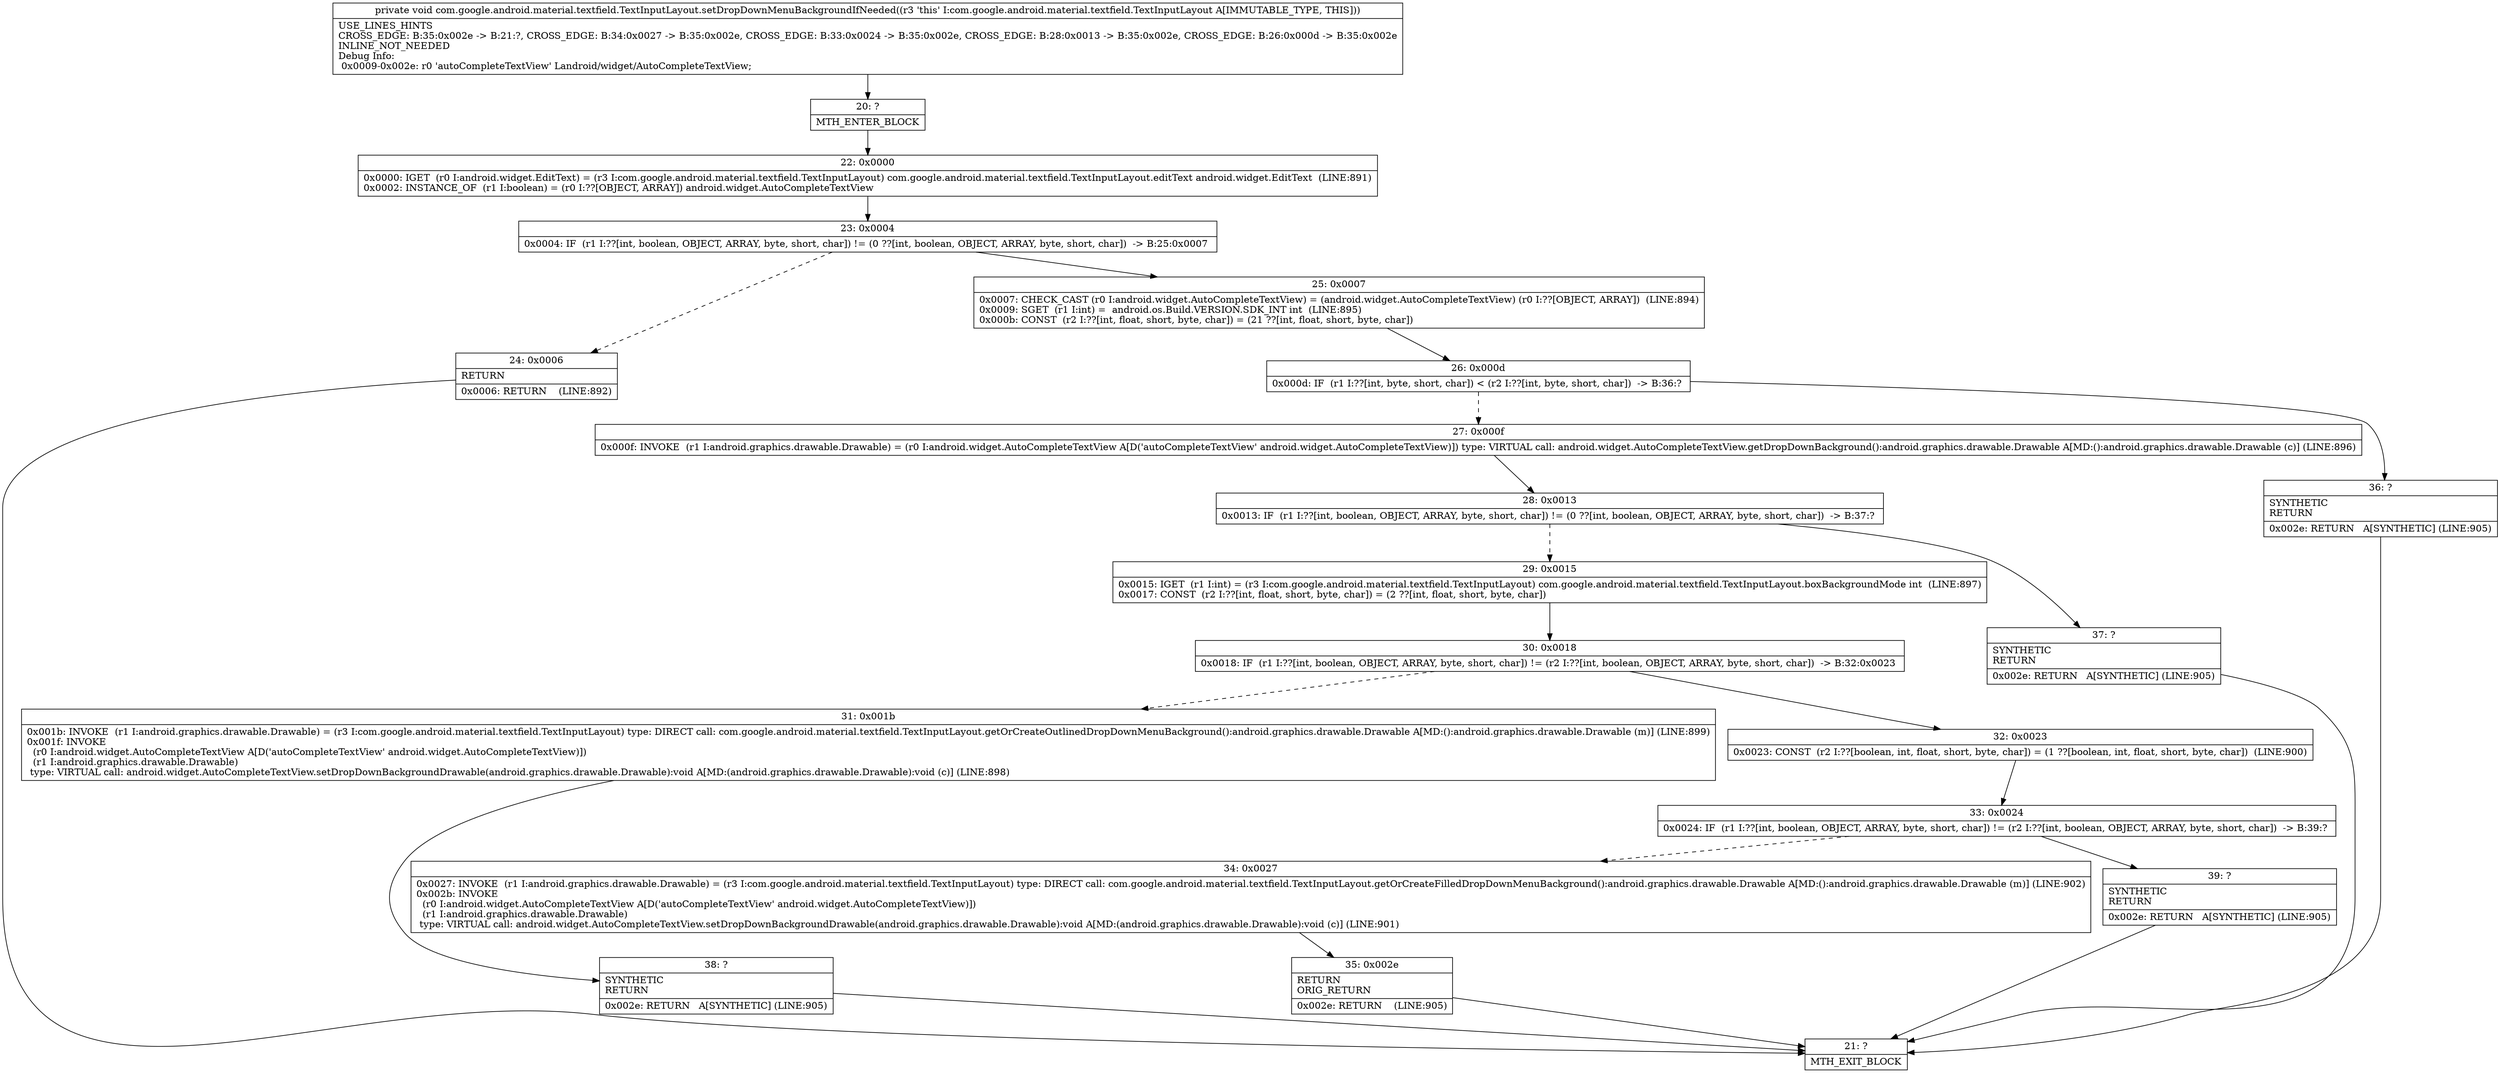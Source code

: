digraph "CFG forcom.google.android.material.textfield.TextInputLayout.setDropDownMenuBackgroundIfNeeded()V" {
Node_20 [shape=record,label="{20\:\ ?|MTH_ENTER_BLOCK\l}"];
Node_22 [shape=record,label="{22\:\ 0x0000|0x0000: IGET  (r0 I:android.widget.EditText) = (r3 I:com.google.android.material.textfield.TextInputLayout) com.google.android.material.textfield.TextInputLayout.editText android.widget.EditText  (LINE:891)\l0x0002: INSTANCE_OF  (r1 I:boolean) = (r0 I:??[OBJECT, ARRAY]) android.widget.AutoCompleteTextView \l}"];
Node_23 [shape=record,label="{23\:\ 0x0004|0x0004: IF  (r1 I:??[int, boolean, OBJECT, ARRAY, byte, short, char]) != (0 ??[int, boolean, OBJECT, ARRAY, byte, short, char])  \-\> B:25:0x0007 \l}"];
Node_24 [shape=record,label="{24\:\ 0x0006|RETURN\l|0x0006: RETURN    (LINE:892)\l}"];
Node_21 [shape=record,label="{21\:\ ?|MTH_EXIT_BLOCK\l}"];
Node_25 [shape=record,label="{25\:\ 0x0007|0x0007: CHECK_CAST (r0 I:android.widget.AutoCompleteTextView) = (android.widget.AutoCompleteTextView) (r0 I:??[OBJECT, ARRAY])  (LINE:894)\l0x0009: SGET  (r1 I:int) =  android.os.Build.VERSION.SDK_INT int  (LINE:895)\l0x000b: CONST  (r2 I:??[int, float, short, byte, char]) = (21 ??[int, float, short, byte, char]) \l}"];
Node_26 [shape=record,label="{26\:\ 0x000d|0x000d: IF  (r1 I:??[int, byte, short, char]) \< (r2 I:??[int, byte, short, char])  \-\> B:36:? \l}"];
Node_27 [shape=record,label="{27\:\ 0x000f|0x000f: INVOKE  (r1 I:android.graphics.drawable.Drawable) = (r0 I:android.widget.AutoCompleteTextView A[D('autoCompleteTextView' android.widget.AutoCompleteTextView)]) type: VIRTUAL call: android.widget.AutoCompleteTextView.getDropDownBackground():android.graphics.drawable.Drawable A[MD:():android.graphics.drawable.Drawable (c)] (LINE:896)\l}"];
Node_28 [shape=record,label="{28\:\ 0x0013|0x0013: IF  (r1 I:??[int, boolean, OBJECT, ARRAY, byte, short, char]) != (0 ??[int, boolean, OBJECT, ARRAY, byte, short, char])  \-\> B:37:? \l}"];
Node_29 [shape=record,label="{29\:\ 0x0015|0x0015: IGET  (r1 I:int) = (r3 I:com.google.android.material.textfield.TextInputLayout) com.google.android.material.textfield.TextInputLayout.boxBackgroundMode int  (LINE:897)\l0x0017: CONST  (r2 I:??[int, float, short, byte, char]) = (2 ??[int, float, short, byte, char]) \l}"];
Node_30 [shape=record,label="{30\:\ 0x0018|0x0018: IF  (r1 I:??[int, boolean, OBJECT, ARRAY, byte, short, char]) != (r2 I:??[int, boolean, OBJECT, ARRAY, byte, short, char])  \-\> B:32:0x0023 \l}"];
Node_31 [shape=record,label="{31\:\ 0x001b|0x001b: INVOKE  (r1 I:android.graphics.drawable.Drawable) = (r3 I:com.google.android.material.textfield.TextInputLayout) type: DIRECT call: com.google.android.material.textfield.TextInputLayout.getOrCreateOutlinedDropDownMenuBackground():android.graphics.drawable.Drawable A[MD:():android.graphics.drawable.Drawable (m)] (LINE:899)\l0x001f: INVOKE  \l  (r0 I:android.widget.AutoCompleteTextView A[D('autoCompleteTextView' android.widget.AutoCompleteTextView)])\l  (r1 I:android.graphics.drawable.Drawable)\l type: VIRTUAL call: android.widget.AutoCompleteTextView.setDropDownBackgroundDrawable(android.graphics.drawable.Drawable):void A[MD:(android.graphics.drawable.Drawable):void (c)] (LINE:898)\l}"];
Node_38 [shape=record,label="{38\:\ ?|SYNTHETIC\lRETURN\l|0x002e: RETURN   A[SYNTHETIC] (LINE:905)\l}"];
Node_32 [shape=record,label="{32\:\ 0x0023|0x0023: CONST  (r2 I:??[boolean, int, float, short, byte, char]) = (1 ??[boolean, int, float, short, byte, char])  (LINE:900)\l}"];
Node_33 [shape=record,label="{33\:\ 0x0024|0x0024: IF  (r1 I:??[int, boolean, OBJECT, ARRAY, byte, short, char]) != (r2 I:??[int, boolean, OBJECT, ARRAY, byte, short, char])  \-\> B:39:? \l}"];
Node_34 [shape=record,label="{34\:\ 0x0027|0x0027: INVOKE  (r1 I:android.graphics.drawable.Drawable) = (r3 I:com.google.android.material.textfield.TextInputLayout) type: DIRECT call: com.google.android.material.textfield.TextInputLayout.getOrCreateFilledDropDownMenuBackground():android.graphics.drawable.Drawable A[MD:():android.graphics.drawable.Drawable (m)] (LINE:902)\l0x002b: INVOKE  \l  (r0 I:android.widget.AutoCompleteTextView A[D('autoCompleteTextView' android.widget.AutoCompleteTextView)])\l  (r1 I:android.graphics.drawable.Drawable)\l type: VIRTUAL call: android.widget.AutoCompleteTextView.setDropDownBackgroundDrawable(android.graphics.drawable.Drawable):void A[MD:(android.graphics.drawable.Drawable):void (c)] (LINE:901)\l}"];
Node_35 [shape=record,label="{35\:\ 0x002e|RETURN\lORIG_RETURN\l|0x002e: RETURN    (LINE:905)\l}"];
Node_39 [shape=record,label="{39\:\ ?|SYNTHETIC\lRETURN\l|0x002e: RETURN   A[SYNTHETIC] (LINE:905)\l}"];
Node_37 [shape=record,label="{37\:\ ?|SYNTHETIC\lRETURN\l|0x002e: RETURN   A[SYNTHETIC] (LINE:905)\l}"];
Node_36 [shape=record,label="{36\:\ ?|SYNTHETIC\lRETURN\l|0x002e: RETURN   A[SYNTHETIC] (LINE:905)\l}"];
MethodNode[shape=record,label="{private void com.google.android.material.textfield.TextInputLayout.setDropDownMenuBackgroundIfNeeded((r3 'this' I:com.google.android.material.textfield.TextInputLayout A[IMMUTABLE_TYPE, THIS]))  | USE_LINES_HINTS\lCROSS_EDGE: B:35:0x002e \-\> B:21:?, CROSS_EDGE: B:34:0x0027 \-\> B:35:0x002e, CROSS_EDGE: B:33:0x0024 \-\> B:35:0x002e, CROSS_EDGE: B:28:0x0013 \-\> B:35:0x002e, CROSS_EDGE: B:26:0x000d \-\> B:35:0x002e\lINLINE_NOT_NEEDED\lDebug Info:\l  0x0009\-0x002e: r0 'autoCompleteTextView' Landroid\/widget\/AutoCompleteTextView;\l}"];
MethodNode -> Node_20;Node_20 -> Node_22;
Node_22 -> Node_23;
Node_23 -> Node_24[style=dashed];
Node_23 -> Node_25;
Node_24 -> Node_21;
Node_25 -> Node_26;
Node_26 -> Node_27[style=dashed];
Node_26 -> Node_36;
Node_27 -> Node_28;
Node_28 -> Node_29[style=dashed];
Node_28 -> Node_37;
Node_29 -> Node_30;
Node_30 -> Node_31[style=dashed];
Node_30 -> Node_32;
Node_31 -> Node_38;
Node_38 -> Node_21;
Node_32 -> Node_33;
Node_33 -> Node_34[style=dashed];
Node_33 -> Node_39;
Node_34 -> Node_35;
Node_35 -> Node_21;
Node_39 -> Node_21;
Node_37 -> Node_21;
Node_36 -> Node_21;
}

